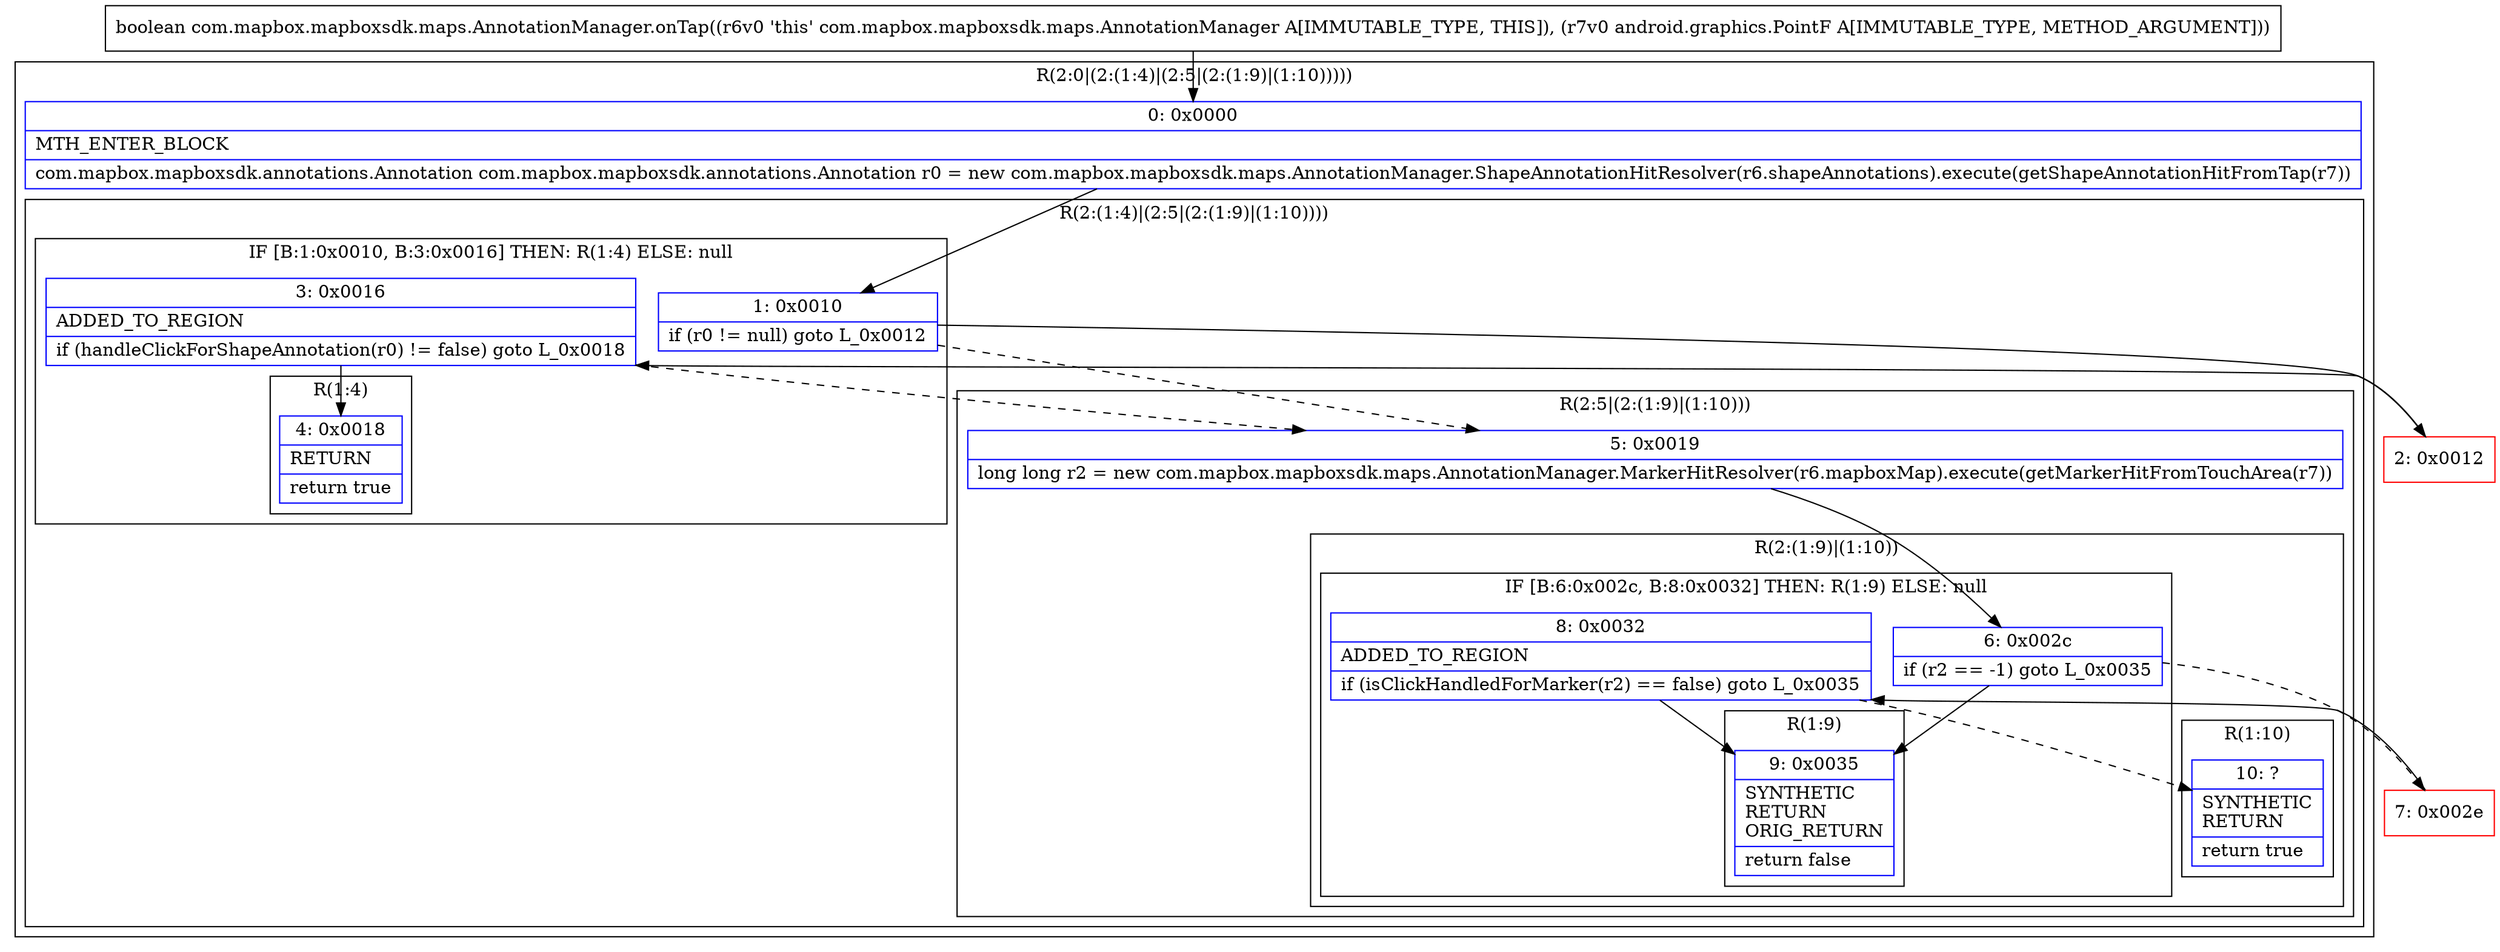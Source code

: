digraph "CFG forcom.mapbox.mapboxsdk.maps.AnnotationManager.onTap(Landroid\/graphics\/PointF;)Z" {
subgraph cluster_Region_2073302219 {
label = "R(2:0|(2:(1:4)|(2:5|(2:(1:9)|(1:10)))))";
node [shape=record,color=blue];
Node_0 [shape=record,label="{0\:\ 0x0000|MTH_ENTER_BLOCK\l|com.mapbox.mapboxsdk.annotations.Annotation com.mapbox.mapboxsdk.annotations.Annotation r0 = new com.mapbox.mapboxsdk.maps.AnnotationManager.ShapeAnnotationHitResolver(r6.shapeAnnotations).execute(getShapeAnnotationHitFromTap(r7))\l}"];
subgraph cluster_Region_722518227 {
label = "R(2:(1:4)|(2:5|(2:(1:9)|(1:10))))";
node [shape=record,color=blue];
subgraph cluster_IfRegion_1993499995 {
label = "IF [B:1:0x0010, B:3:0x0016] THEN: R(1:4) ELSE: null";
node [shape=record,color=blue];
Node_1 [shape=record,label="{1\:\ 0x0010|if (r0 != null) goto L_0x0012\l}"];
Node_3 [shape=record,label="{3\:\ 0x0016|ADDED_TO_REGION\l|if (handleClickForShapeAnnotation(r0) != false) goto L_0x0018\l}"];
subgraph cluster_Region_2054856731 {
label = "R(1:4)";
node [shape=record,color=blue];
Node_4 [shape=record,label="{4\:\ 0x0018|RETURN\l|return true\l}"];
}
}
subgraph cluster_Region_1347726897 {
label = "R(2:5|(2:(1:9)|(1:10)))";
node [shape=record,color=blue];
Node_5 [shape=record,label="{5\:\ 0x0019|long long r2 = new com.mapbox.mapboxsdk.maps.AnnotationManager.MarkerHitResolver(r6.mapboxMap).execute(getMarkerHitFromTouchArea(r7))\l}"];
subgraph cluster_Region_1016775248 {
label = "R(2:(1:9)|(1:10))";
node [shape=record,color=blue];
subgraph cluster_IfRegion_1262129529 {
label = "IF [B:6:0x002c, B:8:0x0032] THEN: R(1:9) ELSE: null";
node [shape=record,color=blue];
Node_6 [shape=record,label="{6\:\ 0x002c|if (r2 == \-1) goto L_0x0035\l}"];
Node_8 [shape=record,label="{8\:\ 0x0032|ADDED_TO_REGION\l|if (isClickHandledForMarker(r2) == false) goto L_0x0035\l}"];
subgraph cluster_Region_864604604 {
label = "R(1:9)";
node [shape=record,color=blue];
Node_9 [shape=record,label="{9\:\ 0x0035|SYNTHETIC\lRETURN\lORIG_RETURN\l|return false\l}"];
}
}
subgraph cluster_Region_506698054 {
label = "R(1:10)";
node [shape=record,color=blue];
Node_10 [shape=record,label="{10\:\ ?|SYNTHETIC\lRETURN\l|return true\l}"];
}
}
}
}
}
Node_2 [shape=record,color=red,label="{2\:\ 0x0012}"];
Node_7 [shape=record,color=red,label="{7\:\ 0x002e}"];
MethodNode[shape=record,label="{boolean com.mapbox.mapboxsdk.maps.AnnotationManager.onTap((r6v0 'this' com.mapbox.mapboxsdk.maps.AnnotationManager A[IMMUTABLE_TYPE, THIS]), (r7v0 android.graphics.PointF A[IMMUTABLE_TYPE, METHOD_ARGUMENT])) }"];
MethodNode -> Node_0;
Node_0 -> Node_1;
Node_1 -> Node_2;
Node_1 -> Node_5[style=dashed];
Node_3 -> Node_4;
Node_3 -> Node_5[style=dashed];
Node_5 -> Node_6;
Node_6 -> Node_7[style=dashed];
Node_6 -> Node_9;
Node_8 -> Node_9;
Node_8 -> Node_10[style=dashed];
Node_2 -> Node_3;
Node_7 -> Node_8;
}

